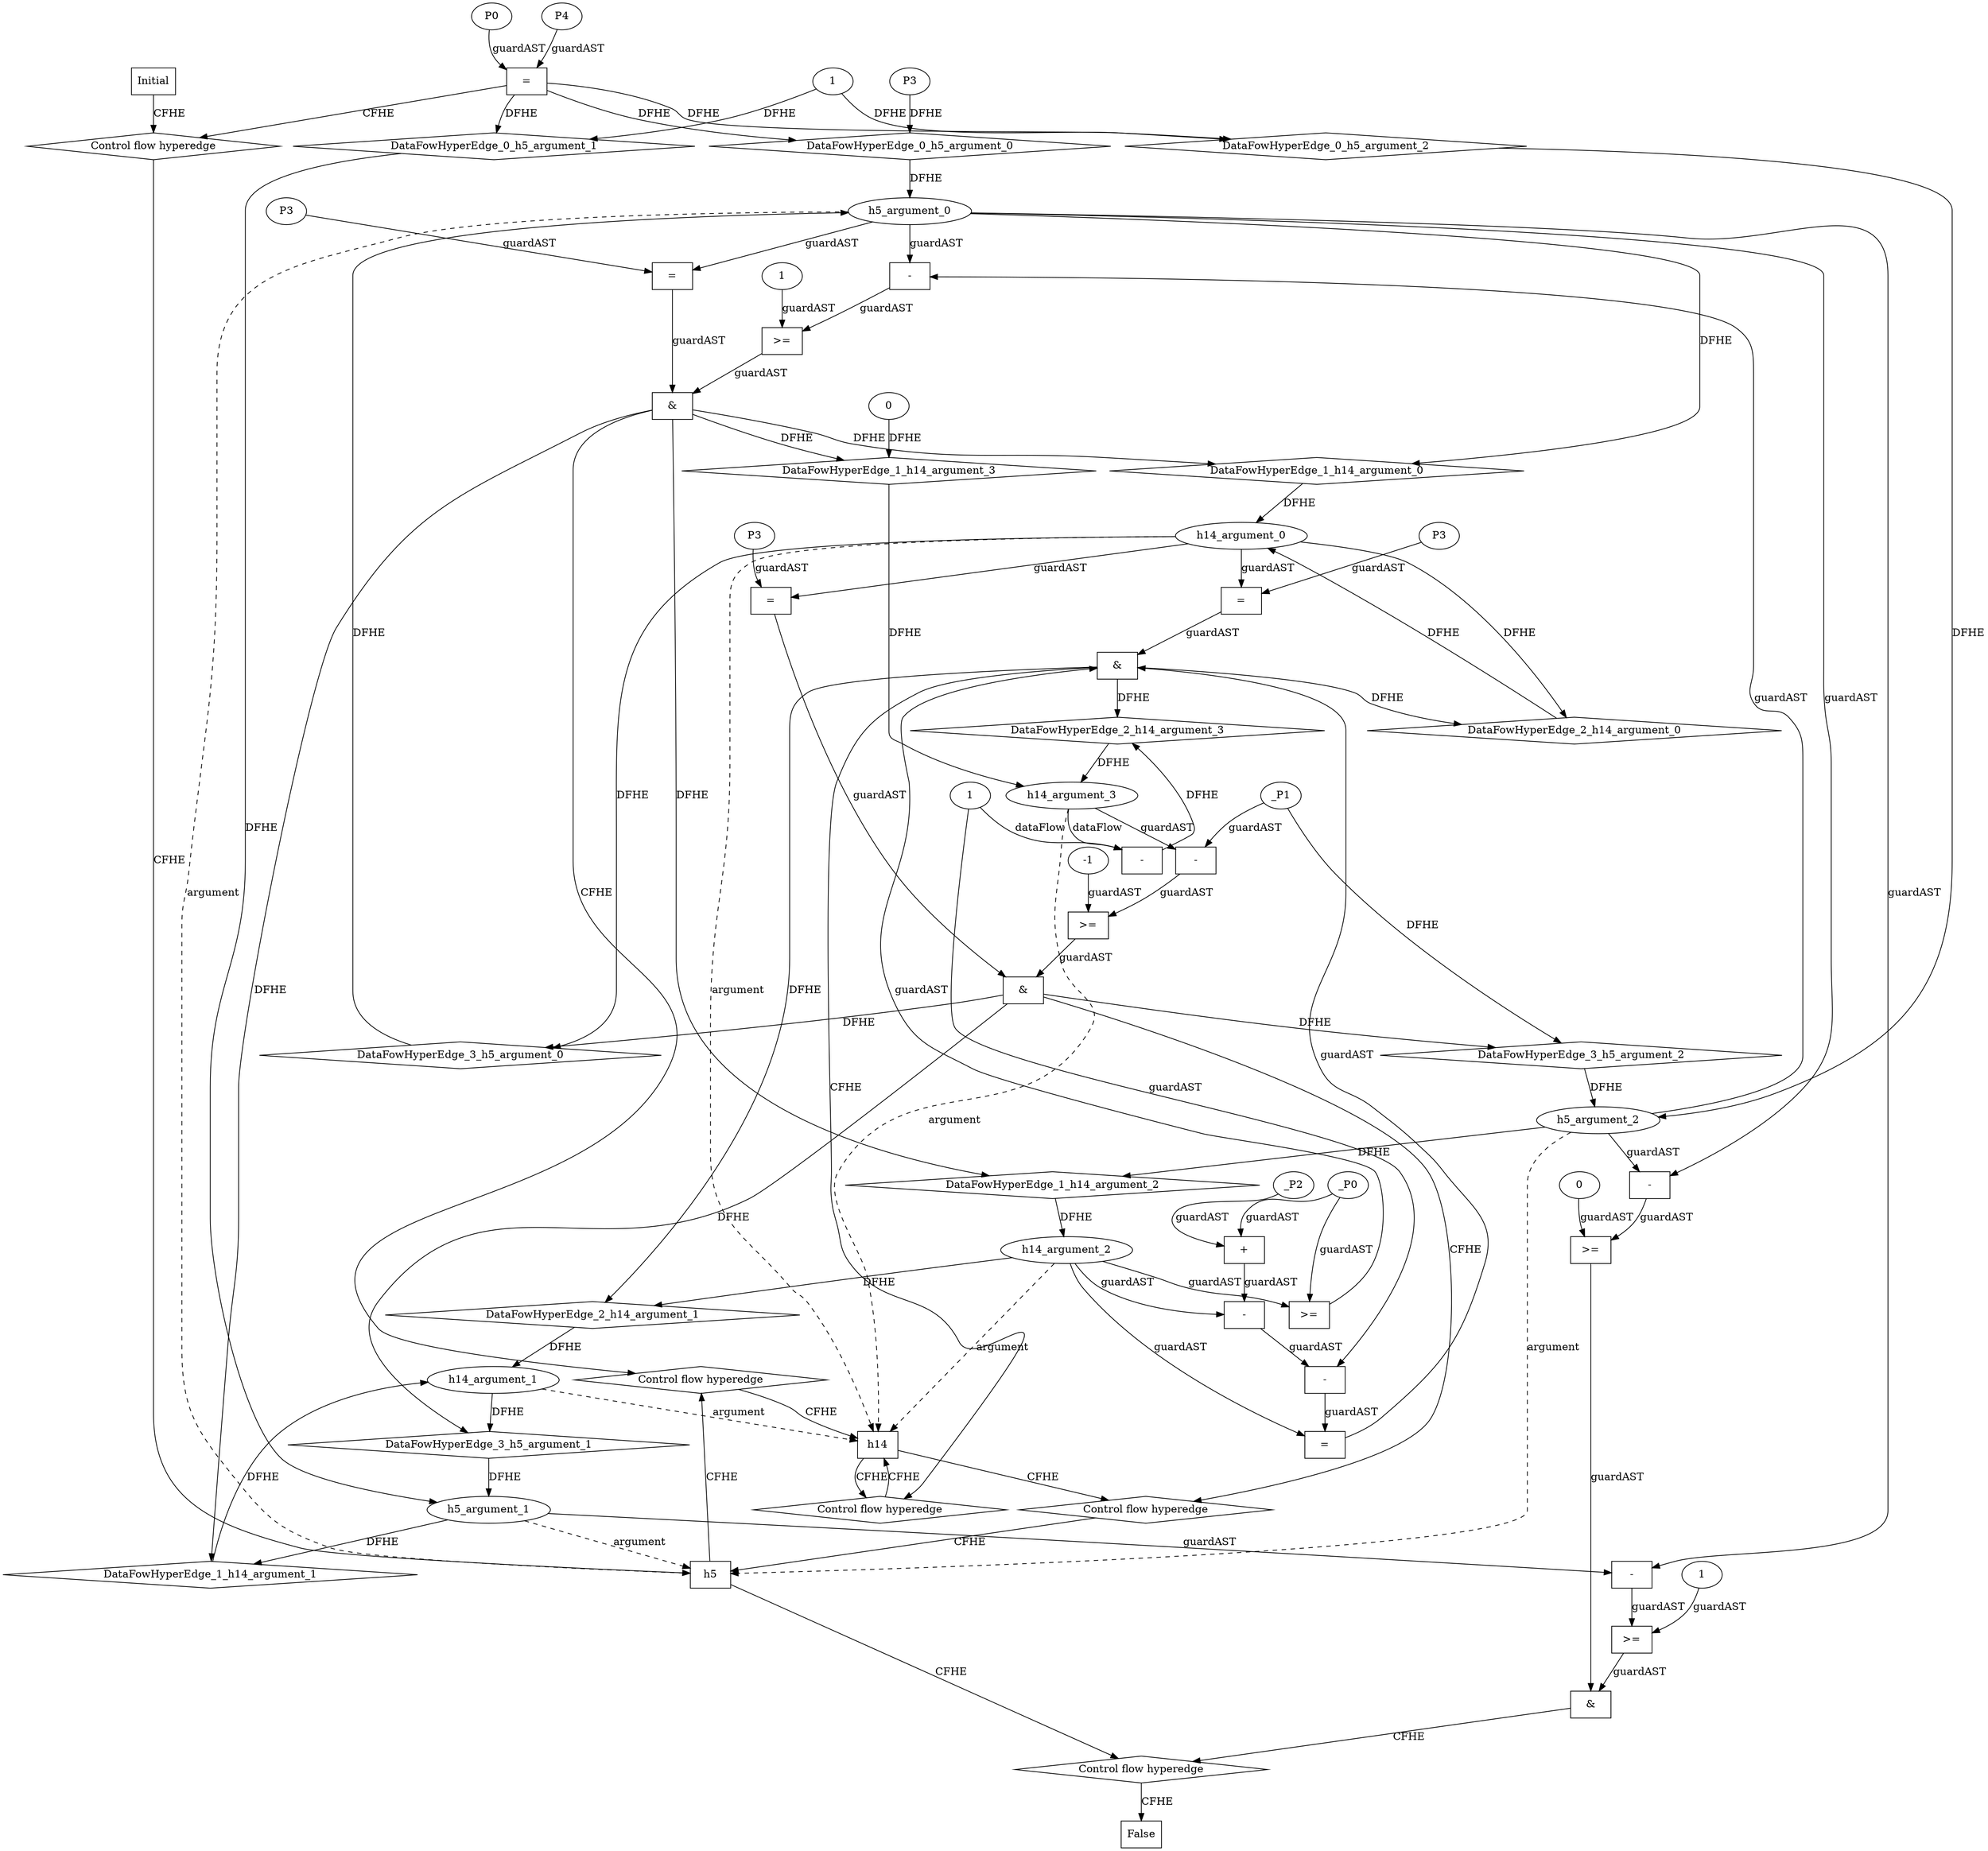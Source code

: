 // Horn Graph
digraph {
	"xxxh5___Initial_0xxxdataFlow_0_node_0" [label="P3"  nodeName="xxxh5___Initial_0xxxdataFlow_0_node_0" class=symbolicConstant GNNNodeID=3]
	"xxxh5___Initial_0xxxdataFlow1_node_0" [label="1"  nodeName="xxxh5___Initial_0xxxdataFlow1_node_0" class=IdealInt GNNNodeID=4]
	"xxxh5___Initial_0xxxguard_0_node_0" [label="="  nodeName="xxxh5___Initial_0xxxguard_0_node_0" class=Operator GNNNodeID=5 shape=rect]
	"xxxh5___Initial_0xxxguard_0_node_1" [label="P0"  nodeName="xxxh5___Initial_0xxxguard_0_node_1" class=symbolicConstant GNNNodeID=6]
	"xxxh5___Initial_0xxxguard_0_node_2" [label="P4"  nodeName="xxxh5___Initial_0xxxguard_0_node_2" class=symbolicConstant GNNNodeID=7]
		"xxxh5___Initial_0xxxguard_0_node_1" -> "xxxh5___Initial_0xxxguard_0_node_0" [ label="guardAST"]
		"xxxh5___Initial_0xxxguard_0_node_2" -> "xxxh5___Initial_0xxxguard_0_node_0" [ label="guardAST"]
	"xxxh14___h5_1xxxdataFlow_0_node_0" [label="0"  nodeName="xxxh14___h5_1xxxdataFlow_0_node_0" class=IdealInt GNNNodeID=12]
	"xxxh14___h5_1xxxguard_0_node_0" [label=">="  nodeName="xxxh14___h5_1xxxguard_0_node_0" class=Operator GNNNodeID=13 shape=rect]
	"xxxh14___h5_1xxxguard_0_node_1" [label="-"  nodeName="xxxh14___h5_1xxxguard_0_node_1" class=Operator GNNNodeID=14 shape=rect]
	"xxxh14___h5_1xxxguard_0_node_4" [label="1"  nodeName="xxxh14___h5_1xxxguard_0_node_4" class=IdealInt GNNNodeID=15]
		"xxxh14___h5_1xxxguard_0_node_1" -> "xxxh14___h5_1xxxguard_0_node_0" [ label="guardAST"]
		"xxxh14___h5_1xxxguard_0_node_4" -> "xxxh14___h5_1xxxguard_0_node_0" [ label="guardAST"]
		"h5_argument_0" -> "xxxh14___h5_1xxxguard_0_node_1" [ label="guardAST"]
		"h5_argument_2" -> "xxxh14___h5_1xxxguard_0_node_1" [ label="guardAST"]
	"xxxh14___h5_1xxxguard1_node_0" [label="="  nodeName="xxxh14___h5_1xxxguard1_node_0" class=Operator GNNNodeID=16 shape=rect]
	"xxxh14___h5_1xxxguard1_node_1" [label="P3"  nodeName="xxxh14___h5_1xxxguard1_node_1" class=symbolicConstant GNNNodeID=17]
		"xxxh14___h5_1xxxguard1_node_1" -> "xxxh14___h5_1xxxguard1_node_0" [ label="guardAST"]
		"h5_argument_0" -> "xxxh14___h5_1xxxguard1_node_0" [ label="guardAST"]
	"xxxh14___h14_2xxxdataFlow1_node_0" [label="-"  nodeName="xxxh14___h14_2xxxdataFlow1_node_0" class=Operator GNNNodeID=18 shape=rect]
	"xxxh14___h14_2xxxdataFlow1_node_2" [label="1"  nodeName="xxxh14___h14_2xxxdataFlow1_node_2" class=IdealInt GNNNodeID=19]
		"h14_argument_3" -> "xxxh14___h14_2xxxdataFlow1_node_0" [ label="dataFlow"]
		"xxxh14___h14_2xxxdataFlow1_node_2" -> "xxxh14___h14_2xxxdataFlow1_node_0" [ label="dataFlow"]
	"xxxh14___h14_2xxxguard_0_node_0" [label=">="  nodeName="xxxh14___h14_2xxxguard_0_node_0" class=Operator GNNNodeID=20 shape=rect]
	"xxxh14___h14_2xxxguard_0_node_2" [label="_P0"  nodeName="xxxh14___h14_2xxxguard_0_node_2" class=symbolicConstant GNNNodeID=21]
		"h14_argument_2" -> "xxxh14___h14_2xxxguard_0_node_0" [ label="guardAST"]
		"xxxh14___h14_2xxxguard_0_node_2" -> "xxxh14___h14_2xxxguard_0_node_0" [ label="guardAST"]
	"xxxh14___h14_2xxxguard1_node_0" [label="="  nodeName="xxxh14___h14_2xxxguard1_node_0" class=Operator GNNNodeID=22 shape=rect]
	"xxxh14___h14_2xxxguard1_node_1" [label="P3"  nodeName="xxxh14___h14_2xxxguard1_node_1" class=symbolicConstant GNNNodeID=23]
		"xxxh14___h14_2xxxguard1_node_1" -> "xxxh14___h14_2xxxguard1_node_0" [ label="guardAST"]
		"h14_argument_0" -> "xxxh14___h14_2xxxguard1_node_0" [ label="guardAST"]
	"xxxh14___h14_2xxxguard2_node_0" [label="="  nodeName="xxxh14___h14_2xxxguard2_node_0" class=Operator GNNNodeID=24 shape=rect]
	"xxxh14___h14_2xxxguard2_node_2" [label="-"  nodeName="xxxh14___h14_2xxxguard2_node_2" class=Operator GNNNodeID=25 shape=rect]
	"xxxh14___h14_2xxxguard2_node_3" [label="-"  nodeName="xxxh14___h14_2xxxguard2_node_3" class=Operator GNNNodeID=26 shape=rect]
	"xxxh14___h14_2xxxguard2_node_4" [label="+"  nodeName="xxxh14___h14_2xxxguard2_node_4" class=Operator GNNNodeID=27 shape=rect]
	"xxxh14___h14_2xxxguard2_node_5" [label="_P2"  nodeName="xxxh14___h14_2xxxguard2_node_5" class=symbolicConstant GNNNodeID=28]
		"h14_argument_2" -> "xxxh14___h14_2xxxguard2_node_0" [ label="guardAST"]
		"xxxh14___h14_2xxxguard2_node_2" -> "xxxh14___h14_2xxxguard2_node_0" [ label="guardAST"]
		"xxxh14___h14_2xxxguard2_node_3" -> "xxxh14___h14_2xxxguard2_node_2" [ label="guardAST"]
		"xxxh14___h14_2xxxdataFlow1_node_2" -> "xxxh14___h14_2xxxguard2_node_2" [ label="guardAST"]
		"xxxh14___h14_2xxxguard2_node_4" -> "xxxh14___h14_2xxxguard2_node_3" [ label="guardAST"]
		"h14_argument_2" -> "xxxh14___h14_2xxxguard2_node_3" [ label="guardAST"]
		"xxxh14___h14_2xxxguard2_node_5" -> "xxxh14___h14_2xxxguard2_node_4" [ label="guardAST"]
		"xxxh14___h14_2xxxguard_0_node_2" -> "xxxh14___h14_2xxxguard2_node_4" [ label="guardAST"]
	"xxxh5___h14_3xxxdataFlow_0_node_0" [label="_P1"  nodeName="xxxh5___h14_3xxxdataFlow_0_node_0" class=symbolicConstant GNNNodeID=29]
	"xxxh5___h14_3xxxguard_0_node_0" [label=">="  nodeName="xxxh5___h14_3xxxguard_0_node_0" class=Operator GNNNodeID=30 shape=rect]
	"xxxh5___h14_3xxxguard_0_node_1" [label="-"  nodeName="xxxh5___h14_3xxxguard_0_node_1" class=Operator GNNNodeID=31 shape=rect]
	"xxxh5___h14_3xxxguard_0_node_4" [label="-1"  nodeName="xxxh5___h14_3xxxguard_0_node_4" class=IdealInt GNNNodeID=32]
		"xxxh5___h14_3xxxguard_0_node_1" -> "xxxh5___h14_3xxxguard_0_node_0" [ label="guardAST"]
		"xxxh5___h14_3xxxguard_0_node_4" -> "xxxh5___h14_3xxxguard_0_node_0" [ label="guardAST"]
		"h14_argument_3" -> "xxxh5___h14_3xxxguard_0_node_1" [ label="guardAST"]
		"xxxh5___h14_3xxxdataFlow_0_node_0" -> "xxxh5___h14_3xxxguard_0_node_1" [ label="guardAST"]
	"xxxh5___h14_3xxxguard1_node_0" [label="="  nodeName="xxxh5___h14_3xxxguard1_node_0" class=Operator GNNNodeID=33 shape=rect]
	"xxxh5___h14_3xxxguard1_node_1" [label="P3"  nodeName="xxxh5___h14_3xxxguard1_node_1" class=symbolicConstant GNNNodeID=34]
		"xxxh5___h14_3xxxguard1_node_1" -> "xxxh5___h14_3xxxguard1_node_0" [ label="guardAST"]
		"h14_argument_0" -> "xxxh5___h14_3xxxguard1_node_0" [ label="guardAST"]
	"xxxFALSE___h5_4xxxguard_0_node_0" [label=">="  nodeName="xxxFALSE___h5_4xxxguard_0_node_0" class=Operator GNNNodeID=35 shape=rect]
	"xxxFALSE___h5_4xxxguard_0_node_1" [label="-"  nodeName="xxxFALSE___h5_4xxxguard_0_node_1" class=Operator GNNNodeID=36 shape=rect]
	"xxxFALSE___h5_4xxxguard_0_node_4" [label="1"  nodeName="xxxFALSE___h5_4xxxguard_0_node_4" class=IdealInt GNNNodeID=37]
		"xxxFALSE___h5_4xxxguard_0_node_1" -> "xxxFALSE___h5_4xxxguard_0_node_0" [ label="guardAST"]
		"xxxFALSE___h5_4xxxguard_0_node_4" -> "xxxFALSE___h5_4xxxguard_0_node_0" [ label="guardAST"]
		"h5_argument_0" -> "xxxFALSE___h5_4xxxguard_0_node_1" [ label="guardAST"]
		"h5_argument_1" -> "xxxFALSE___h5_4xxxguard_0_node_1" [ label="guardAST"]
	"xxxFALSE___h5_4xxxguard1_node_0" [label=">="  nodeName="xxxFALSE___h5_4xxxguard1_node_0" class=Operator GNNNodeID=38 shape=rect]
	"xxxFALSE___h5_4xxxguard1_node_1" [label="0"  nodeName="xxxFALSE___h5_4xxxguard1_node_1" class=IdealInt GNNNodeID=39]
	"xxxFALSE___h5_4xxxguard1_node_2" [label="-"  nodeName="xxxFALSE___h5_4xxxguard1_node_2" class=Operator GNNNodeID=40 shape=rect]
		"xxxFALSE___h5_4xxxguard1_node_1" -> "xxxFALSE___h5_4xxxguard1_node_0" [ label="guardAST"]
		"xxxFALSE___h5_4xxxguard1_node_2" -> "xxxFALSE___h5_4xxxguard1_node_0" [ label="guardAST"]
		"h5_argument_0" -> "xxxFALSE___h5_4xxxguard1_node_2" [ label="guardAST"]
		"h5_argument_2" -> "xxxFALSE___h5_4xxxguard1_node_2" [ label="guardAST"]
	"h14" [label="h14"  nodeName="h14" class=CONTROL GNNNodeID=41 shape="rect"]
	"h5" [label="h5"  nodeName="h5" class=CONTROL GNNNodeID=42 shape="rect"]
	"FALSE" [label="False"  nodeName=False class=CONTROL GNNNodeID=43 shape="rect"]
	"Initial" [label="Initial"  nodeName=Initial class=CONTROL GNNNodeID=44 shape="rect"]
	"ControlFowHyperEdge_0" [label="Control flow hyperedge"  hyperEdgeNodeID=0 nodeName=ControlFowHyperEdge_0 class=controlFlowHyperEdge shape="diamond"]
		"Initial" -> ControlFowHyperEdge_0 [ label="CFHE"]
		"ControlFowHyperEdge_0" -> "h5" [ label="CFHE"]
	"ControlFowHyperEdge_1" [label="Control flow hyperedge"  hyperEdgeNodeID=1 nodeName=ControlFowHyperEdge_1 class=controlFlowHyperEdge shape="diamond"]
		"h5" -> ControlFowHyperEdge_1 [ label="CFHE"]
		"ControlFowHyperEdge_1" -> "h14" [ label="CFHE"]
	"ControlFowHyperEdge_2" [label="Control flow hyperedge"  hyperEdgeNodeID=2 nodeName=ControlFowHyperEdge_2 class=controlFlowHyperEdge shape="diamond"]
		"h14" -> ControlFowHyperEdge_2 [ label="CFHE"]
		"ControlFowHyperEdge_2" -> "h14" [ label="CFHE"]
	"ControlFowHyperEdge_3" [label="Control flow hyperedge"  hyperEdgeNodeID=3 nodeName=ControlFowHyperEdge_3 class=controlFlowHyperEdge shape="diamond"]
		"h14" -> ControlFowHyperEdge_3 [ label="CFHE"]
		"ControlFowHyperEdge_3" -> "h5" [ label="CFHE"]
	"ControlFowHyperEdge_4" [label="Control flow hyperedge"  hyperEdgeNodeID=4 nodeName=ControlFowHyperEdge_4 class=controlFlowHyperEdge shape="diamond"]
		"h5" -> ControlFowHyperEdge_4 [ label="CFHE"]
		"ControlFowHyperEdge_4" -> "FALSE" [ label="CFHE"]
	"h5_argument_0" [label="h5_argument_0"  nodeName=argument0 class=argument shape=oval GNNNodeID=45 head="h5"]
		"h5_argument_0" -> "h5" [ label="argument" style=dashed]
	"h5_argument_1" [label="h5_argument_1"  nodeName=argument1 class=argument shape=oval GNNNodeID=45 head="h5"]
		"h5_argument_1" -> "h5" [ label="argument" style=dashed]
	"h5_argument_2" [label="h5_argument_2"  nodeName=argument2 class=argument shape=oval GNNNodeID=45 head="h5"]
		"h5_argument_2" -> "h5" [ label="argument" style=dashed]
	"h14_argument_0" [label="h14_argument_0"  nodeName=argument0 class=argument shape=oval GNNNodeID=45 head="h14"]
		"h14_argument_0" -> "h14" [ label="argument" style=dashed]
	"h14_argument_1" [label="h14_argument_1"  nodeName=argument1 class=argument shape=oval GNNNodeID=45 head="h14"]
		"h14_argument_1" -> "h14" [ label="argument" style=dashed]
	"h14_argument_2" [label="h14_argument_2"  nodeName=argument2 class=argument shape=oval GNNNodeID=45 head="h14"]
		"h14_argument_2" -> "h14" [ label="argument" style=dashed]
	"h14_argument_3" [label="h14_argument_3"  nodeName=argument3 class=argument shape=oval GNNNodeID=45 head="h14"]
		"h14_argument_3" -> "h14" [ label="argument" style=dashed]
		"xxxh5___Initial_0xxxguard_0_node_0" -> "ControlFowHyperEdge_0" [ label="CFHE"]
	"xxxh14___h5_1xxx_and" [label="&"  andName="xxxh14___h5_1xxx_and" class=Operator shape=rect]
		"xxxh14___h5_1xxxguard_0_node_0" -> "xxxh14___h5_1xxx_and" [ label="guardAST"]
		"xxxh14___h5_1xxxguard1_node_0" -> "xxxh14___h5_1xxx_and" [ label="guardAST"]
		"xxxh14___h5_1xxx_and" -> "ControlFowHyperEdge_1" [ label="CFHE"]
	"xxxh14___h14_2xxx_and" [label="&"  andName="xxxh14___h14_2xxx_and" class=Operator shape=rect]
		"xxxh14___h14_2xxxguard_0_node_0" -> "xxxh14___h14_2xxx_and" [ label="guardAST"]
		"xxxh14___h14_2xxxguard1_node_0" -> "xxxh14___h14_2xxx_and" [ label="guardAST"]
		"xxxh14___h14_2xxxguard2_node_0" -> "xxxh14___h14_2xxx_and" [ label="guardAST"]
		"xxxh14___h14_2xxx_and" -> "ControlFowHyperEdge_2" [ label="CFHE"]
	"xxxh5___h14_3xxx_and" [label="&"  andName="xxxh5___h14_3xxx_and" class=Operator shape=rect]
		"xxxh5___h14_3xxxguard_0_node_0" -> "xxxh5___h14_3xxx_and" [ label="guardAST"]
		"xxxh5___h14_3xxxguard1_node_0" -> "xxxh5___h14_3xxx_and" [ label="guardAST"]
		"xxxh5___h14_3xxx_and" -> "ControlFowHyperEdge_3" [ label="CFHE"]
	"xxxFALSE___h5_4xxx_and" [label="&"  andName="xxxFALSE___h5_4xxx_and" class=Operator shape=rect]
		"xxxFALSE___h5_4xxxguard_0_node_0" -> "xxxFALSE___h5_4xxx_and" [ label="guardAST"]
		"xxxFALSE___h5_4xxxguard1_node_0" -> "xxxFALSE___h5_4xxx_and" [ label="guardAST"]
		"xxxFALSE___h5_4xxx_and" -> "ControlFowHyperEdge_4" [ label="CFHE"]
		"h5_argument_0" -> "DataFowHyperEdge_1_h14_argument_0" [ label="DFHE"]
	"DataFowHyperEdge_1_h14_argument_0" [label="DataFowHyperEdge_1_h14_argument_0"  nodeName="DataFowHyperEdge_1_h14_argument_0" class=DataFlowHyperedge shape=diamond]
		"DataFowHyperEdge_1_h14_argument_0" -> "h14_argument_0" [ label="DFHE"]
		"xxxh14___h5_1xxx_and" -> "DataFowHyperEdge_1_h14_argument_0" [ label="DFHE"]
		"h5_argument_1" -> "DataFowHyperEdge_1_h14_argument_1" [ label="DFHE"]
	"DataFowHyperEdge_1_h14_argument_1" [label="DataFowHyperEdge_1_h14_argument_1"  nodeName="DataFowHyperEdge_1_h14_argument_1" class=DataFlowHyperedge shape=diamond]
		"DataFowHyperEdge_1_h14_argument_1" -> "h14_argument_1" [ label="DFHE"]
		"xxxh14___h5_1xxx_and" -> "DataFowHyperEdge_1_h14_argument_1" [ label="DFHE"]
		"h5_argument_2" -> "DataFowHyperEdge_1_h14_argument_2" [ label="DFHE"]
	"DataFowHyperEdge_1_h14_argument_2" [label="DataFowHyperEdge_1_h14_argument_2"  nodeName="DataFowHyperEdge_1_h14_argument_2" class=DataFlowHyperedge shape=diamond]
		"DataFowHyperEdge_1_h14_argument_2" -> "h14_argument_2" [ label="DFHE"]
		"xxxh14___h5_1xxx_and" -> "DataFowHyperEdge_1_h14_argument_2" [ label="DFHE"]
		"h14_argument_0" -> "DataFowHyperEdge_2_h14_argument_0" [ label="DFHE"]
	"DataFowHyperEdge_2_h14_argument_0" [label="DataFowHyperEdge_2_h14_argument_0"  nodeName="DataFowHyperEdge_2_h14_argument_0" class=DataFlowHyperedge shape=diamond]
		"DataFowHyperEdge_2_h14_argument_0" -> "h14_argument_0" [ label="DFHE"]
		"xxxh14___h14_2xxx_and" -> "DataFowHyperEdge_2_h14_argument_0" [ label="DFHE"]
		"h14_argument_0" -> "DataFowHyperEdge_3_h5_argument_0" [ label="DFHE"]
	"DataFowHyperEdge_3_h5_argument_0" [label="DataFowHyperEdge_3_h5_argument_0"  nodeName="DataFowHyperEdge_3_h5_argument_0" class=DataFlowHyperedge shape=diamond]
		"DataFowHyperEdge_3_h5_argument_0" -> "h5_argument_0" [ label="DFHE"]
		"xxxh5___h14_3xxx_and" -> "DataFowHyperEdge_3_h5_argument_0" [ label="DFHE"]
		"h14_argument_1" -> "DataFowHyperEdge_3_h5_argument_1" [ label="DFHE"]
	"DataFowHyperEdge_3_h5_argument_1" [label="DataFowHyperEdge_3_h5_argument_1"  nodeName="DataFowHyperEdge_3_h5_argument_1" class=DataFlowHyperedge shape=diamond]
		"DataFowHyperEdge_3_h5_argument_1" -> "h5_argument_1" [ label="DFHE"]
		"xxxh5___h14_3xxx_and" -> "DataFowHyperEdge_3_h5_argument_1" [ label="DFHE"]
	"DataFowHyperEdge_0_h5_argument_0" [label="DataFowHyperEdge_0_h5_argument_0"  nodeName="DataFowHyperEdge_0_h5_argument_0" class=DataFlowHyperedge shape=diamond]
		"DataFowHyperEdge_0_h5_argument_0" -> "h5_argument_0" [ label="DFHE"]
		"xxxh5___Initial_0xxxguard_0_node_0" -> "DataFowHyperEdge_0_h5_argument_0" [ label="DFHE"]
		"xxxh5___Initial_0xxxdataFlow_0_node_0" -> "DataFowHyperEdge_0_h5_argument_0" [ label="DFHE"]
	"DataFowHyperEdge_0_h5_argument_1" [label="DataFowHyperEdge_0_h5_argument_1"  nodeName="DataFowHyperEdge_0_h5_argument_1" class=DataFlowHyperedge shape=diamond]
		"DataFowHyperEdge_0_h5_argument_1" -> "h5_argument_1" [ label="DFHE"]
		"xxxh5___Initial_0xxxguard_0_node_0" -> "DataFowHyperEdge_0_h5_argument_1" [ label="DFHE"]
		"xxxh5___Initial_0xxxdataFlow1_node_0" -> "DataFowHyperEdge_0_h5_argument_1" [ label="DFHE"]
	"DataFowHyperEdge_0_h5_argument_2" [label="DataFowHyperEdge_0_h5_argument_2"  nodeName="DataFowHyperEdge_0_h5_argument_2" class=DataFlowHyperedge shape=diamond]
		"DataFowHyperEdge_0_h5_argument_2" -> "h5_argument_2" [ label="DFHE"]
		"xxxh5___Initial_0xxxguard_0_node_0" -> "DataFowHyperEdge_0_h5_argument_2" [ label="DFHE"]
		"xxxh5___Initial_0xxxdataFlow1_node_0" -> "DataFowHyperEdge_0_h5_argument_2" [ label="DFHE"]
	"DataFowHyperEdge_1_h14_argument_3" [label="DataFowHyperEdge_1_h14_argument_3"  nodeName="DataFowHyperEdge_1_h14_argument_3" class=DataFlowHyperedge shape=diamond]
		"DataFowHyperEdge_1_h14_argument_3" -> "h14_argument_3" [ label="DFHE"]
		"xxxh14___h5_1xxx_and" -> "DataFowHyperEdge_1_h14_argument_3" [ label="DFHE"]
		"xxxh14___h5_1xxxdataFlow_0_node_0" -> "DataFowHyperEdge_1_h14_argument_3" [ label="DFHE"]
	"DataFowHyperEdge_2_h14_argument_1" [label="DataFowHyperEdge_2_h14_argument_1"  nodeName="DataFowHyperEdge_2_h14_argument_1" class=DataFlowHyperedge shape=diamond]
		"DataFowHyperEdge_2_h14_argument_1" -> "h14_argument_1" [ label="DFHE"]
		"xxxh14___h14_2xxx_and" -> "DataFowHyperEdge_2_h14_argument_1" [ label="DFHE"]
		"h14_argument_2" -> "DataFowHyperEdge_2_h14_argument_1" [ label="DFHE"]
	"DataFowHyperEdge_2_h14_argument_3" [label="DataFowHyperEdge_2_h14_argument_3"  nodeName="DataFowHyperEdge_2_h14_argument_3" class=DataFlowHyperedge shape=diamond]
		"DataFowHyperEdge_2_h14_argument_3" -> "h14_argument_3" [ label="DFHE"]
		"xxxh14___h14_2xxx_and" -> "DataFowHyperEdge_2_h14_argument_3" [ label="DFHE"]
		"xxxh14___h14_2xxxdataFlow1_node_0" -> "DataFowHyperEdge_2_h14_argument_3" [ label="DFHE"]
	"DataFowHyperEdge_3_h5_argument_2" [label="DataFowHyperEdge_3_h5_argument_2"  nodeName="DataFowHyperEdge_3_h5_argument_2" class=DataFlowHyperedge shape=diamond]
		"DataFowHyperEdge_3_h5_argument_2" -> "h5_argument_2" [ label="DFHE"]
		"xxxh5___h14_3xxx_and" -> "DataFowHyperEdge_3_h5_argument_2" [ label="DFHE"]
		"xxxh5___h14_3xxxdataFlow_0_node_0" -> "DataFowHyperEdge_3_h5_argument_2" [ label="DFHE"]
}
